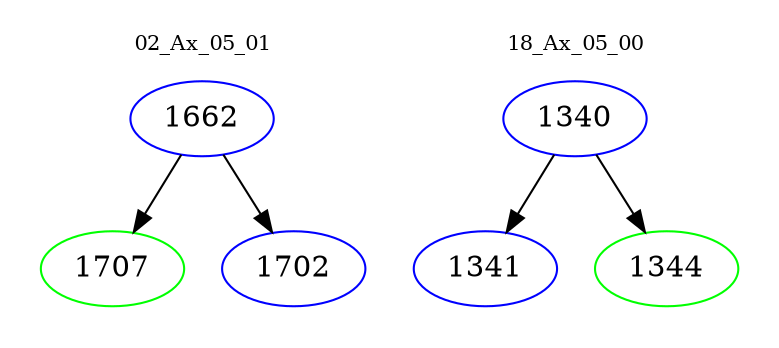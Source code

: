 digraph{
subgraph cluster_0 {
color = white
label = "02_Ax_05_01";
fontsize=10;
T0_1662 [label="1662", color="blue"]
T0_1662 -> T0_1707 [color="black"]
T0_1707 [label="1707", color="green"]
T0_1662 -> T0_1702 [color="black"]
T0_1702 [label="1702", color="blue"]
}
subgraph cluster_1 {
color = white
label = "18_Ax_05_00";
fontsize=10;
T1_1340 [label="1340", color="blue"]
T1_1340 -> T1_1341 [color="black"]
T1_1341 [label="1341", color="blue"]
T1_1340 -> T1_1344 [color="black"]
T1_1344 [label="1344", color="green"]
}
}
